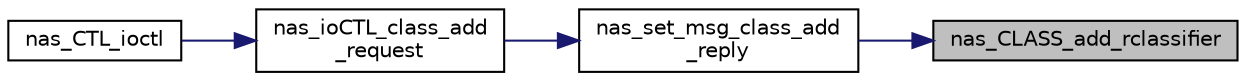 digraph "nas_CLASS_add_rclassifier"
{
 // LATEX_PDF_SIZE
  edge [fontname="Helvetica",fontsize="10",labelfontname="Helvetica",labelfontsize="10"];
  node [fontname="Helvetica",fontsize="10",shape=record];
  rankdir="RL";
  Node1 [label="nas_CLASS_add_rclassifier",height=0.2,width=0.4,color="black", fillcolor="grey75", style="filled", fontcolor="black",tooltip=" "];
  Node1 -> Node2 [dir="back",color="midnightblue",fontsize="10",style="solid",fontname="Helvetica"];
  Node2 [label="nas_set_msg_class_add\l_reply",height=0.2,width=0.4,color="black", fillcolor="white", style="filled",URL="$MESH_2ioctl_8c.html#aa2a5b68790d15cb32f11e2e4a4190d84",tooltip=" "];
  Node2 -> Node3 [dir="back",color="midnightblue",fontsize="10",style="solid",fontname="Helvetica"];
  Node3 [label="nas_ioCTL_class_add\l_request",height=0.2,width=0.4,color="black", fillcolor="white", style="filled",URL="$MESH_2ioctl_8c.html#aa4de0e519e59cafbe509e4e4f63f7485",tooltip=" "];
  Node3 -> Node4 [dir="back",color="midnightblue",fontsize="10",style="solid",fontname="Helvetica"];
  Node4 [label="nas_CTL_ioctl",height=0.2,width=0.4,color="black", fillcolor="white", style="filled",URL="$group__em.html#ga4c36ff3b81cf9bfbee52d78798c1dd9f",tooltip=" "];
}
